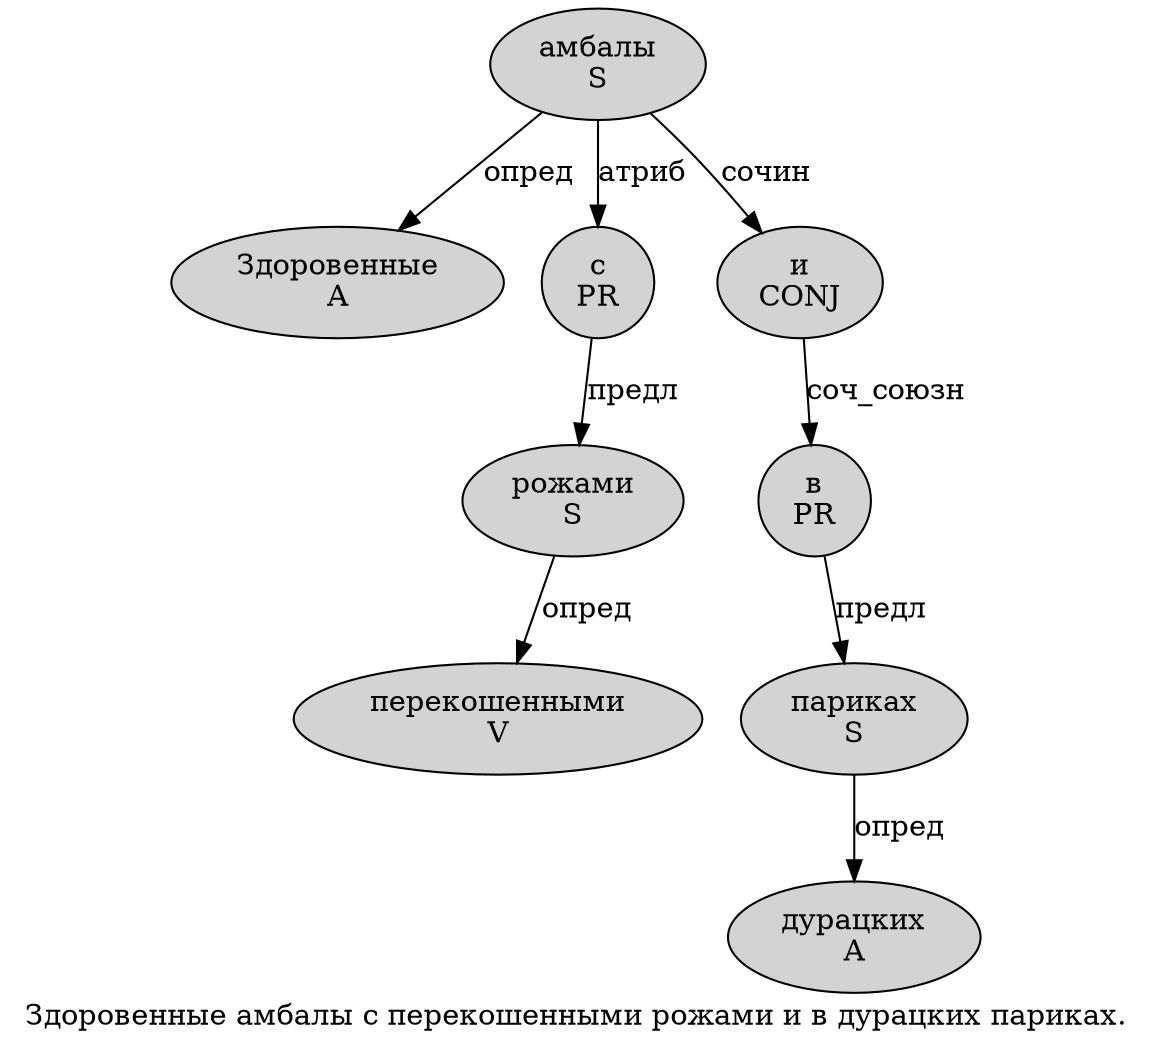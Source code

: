 digraph SENTENCE_3567 {
	graph [label="Здоровенные амбалы с перекошенными рожами и в дурацких париках."]
	node [style=filled]
		0 [label="Здоровенные
A" color="" fillcolor=lightgray penwidth=1 shape=ellipse]
		1 [label="амбалы
S" color="" fillcolor=lightgray penwidth=1 shape=ellipse]
		2 [label="с
PR" color="" fillcolor=lightgray penwidth=1 shape=ellipse]
		3 [label="перекошенными
V" color="" fillcolor=lightgray penwidth=1 shape=ellipse]
		4 [label="рожами
S" color="" fillcolor=lightgray penwidth=1 shape=ellipse]
		5 [label="и
CONJ" color="" fillcolor=lightgray penwidth=1 shape=ellipse]
		6 [label="в
PR" color="" fillcolor=lightgray penwidth=1 shape=ellipse]
		7 [label="дурацких
A" color="" fillcolor=lightgray penwidth=1 shape=ellipse]
		8 [label="париках
S" color="" fillcolor=lightgray penwidth=1 shape=ellipse]
			5 -> 6 [label="соч_союзн"]
			4 -> 3 [label="опред"]
			1 -> 0 [label="опред"]
			1 -> 2 [label="атриб"]
			1 -> 5 [label="сочин"]
			2 -> 4 [label="предл"]
			6 -> 8 [label="предл"]
			8 -> 7 [label="опред"]
}